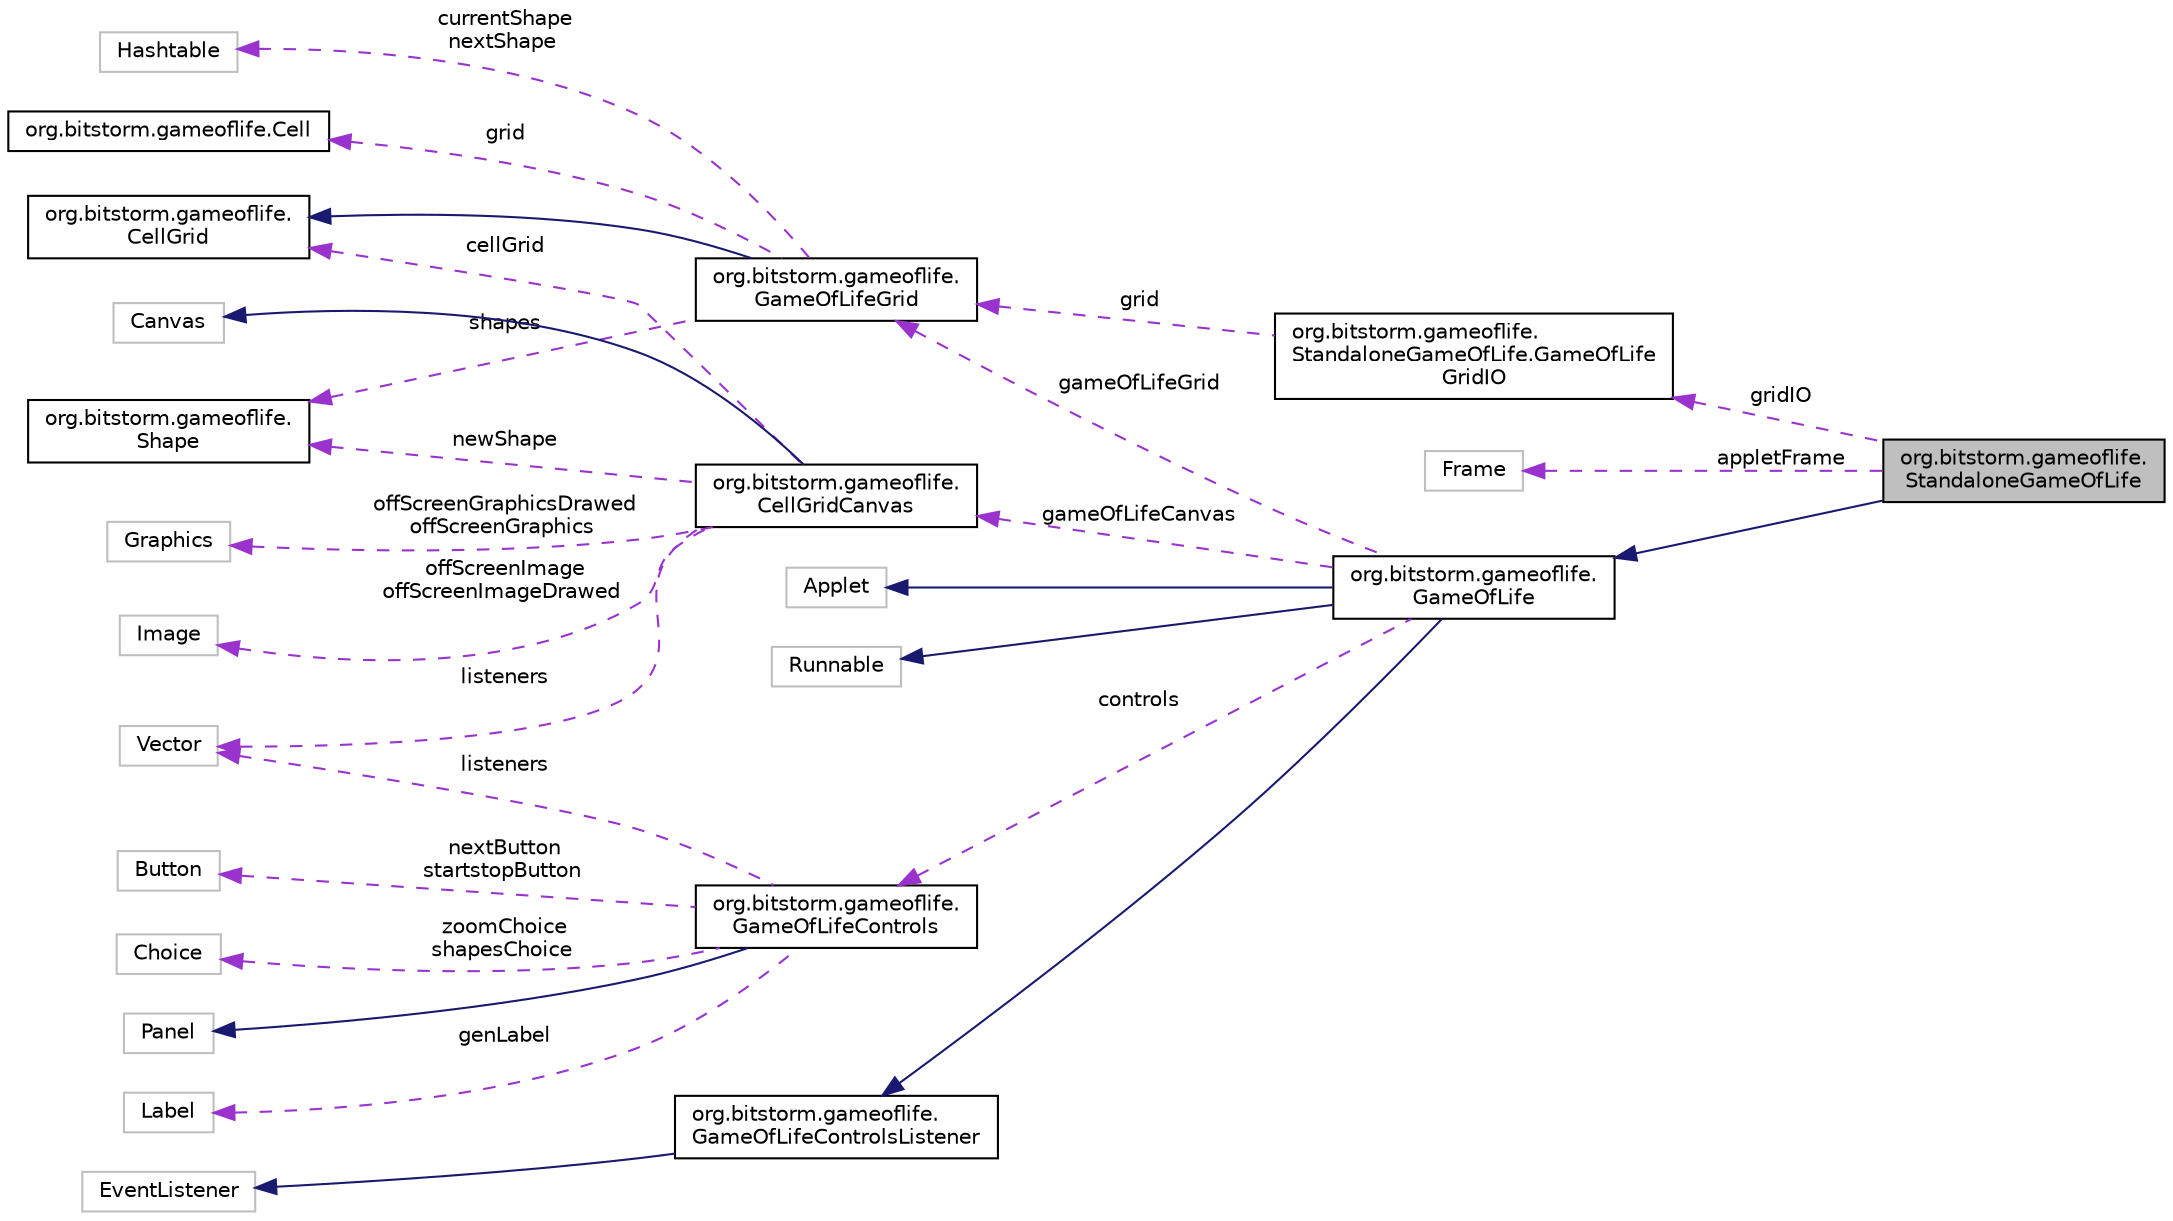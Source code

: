 digraph "org.bitstorm.gameoflife.StandaloneGameOfLife"
{
  edge [fontname="Helvetica",fontsize="10",labelfontname="Helvetica",labelfontsize="10"];
  node [fontname="Helvetica",fontsize="10",shape=record];
  rankdir="LR";
  Node1 [label="org.bitstorm.gameoflife.\lStandaloneGameOfLife",height=0.2,width=0.4,color="black", fillcolor="grey75", style="filled", fontcolor="black"];
  Node2 -> Node1 [dir="back",color="midnightblue",fontsize="10",style="solid",fontname="Helvetica"];
  Node2 [label="org.bitstorm.gameoflife.\lGameOfLife",height=0.2,width=0.4,color="black", fillcolor="white", style="filled",URL="$classorg_1_1bitstorm_1_1gameoflife_1_1GameOfLife.html"];
  Node3 -> Node2 [dir="back",color="midnightblue",fontsize="10",style="solid",fontname="Helvetica"];
  Node3 [label="Applet",height=0.2,width=0.4,color="grey75", fillcolor="white", style="filled"];
  Node4 -> Node2 [dir="back",color="midnightblue",fontsize="10",style="solid",fontname="Helvetica"];
  Node4 [label="Runnable",height=0.2,width=0.4,color="grey75", fillcolor="white", style="filled"];
  Node5 -> Node2 [dir="back",color="midnightblue",fontsize="10",style="solid",fontname="Helvetica"];
  Node5 [label="org.bitstorm.gameoflife.\lGameOfLifeControlsListener",height=0.2,width=0.4,color="black", fillcolor="white", style="filled",URL="$interfaceorg_1_1bitstorm_1_1gameoflife_1_1GameOfLifeControlsListener.html"];
  Node6 -> Node5 [dir="back",color="midnightblue",fontsize="10",style="solid",fontname="Helvetica"];
  Node6 [label="EventListener",height=0.2,width=0.4,color="grey75", fillcolor="white", style="filled"];
  Node7 -> Node2 [dir="back",color="darkorchid3",fontsize="10",style="dashed",label=" gameOfLifeGrid" ,fontname="Helvetica"];
  Node7 [label="org.bitstorm.gameoflife.\lGameOfLifeGrid",height=0.2,width=0.4,color="black", fillcolor="white", style="filled",URL="$classorg_1_1bitstorm_1_1gameoflife_1_1GameOfLifeGrid.html"];
  Node8 -> Node7 [dir="back",color="midnightblue",fontsize="10",style="solid",fontname="Helvetica"];
  Node8 [label="org.bitstorm.gameoflife.\lCellGrid",height=0.2,width=0.4,color="black", fillcolor="white", style="filled",URL="$interfaceorg_1_1bitstorm_1_1gameoflife_1_1CellGrid.html"];
  Node9 -> Node7 [dir="back",color="darkorchid3",fontsize="10",style="dashed",label=" currentShape\nnextShape" ,fontname="Helvetica"];
  Node9 [label="Hashtable",height=0.2,width=0.4,color="grey75", fillcolor="white", style="filled"];
  Node10 -> Node7 [dir="back",color="darkorchid3",fontsize="10",style="dashed",label=" shapes" ,fontname="Helvetica"];
  Node10 [label="org.bitstorm.gameoflife.\lShape",height=0.2,width=0.4,color="black", fillcolor="white", style="filled",URL="$classorg_1_1bitstorm_1_1gameoflife_1_1Shape.html"];
  Node11 -> Node7 [dir="back",color="darkorchid3",fontsize="10",style="dashed",label=" grid" ,fontname="Helvetica"];
  Node11 [label="org.bitstorm.gameoflife.Cell",height=0.2,width=0.4,color="black", fillcolor="white", style="filled",URL="$classorg_1_1bitstorm_1_1gameoflife_1_1Cell.html"];
  Node12 -> Node2 [dir="back",color="darkorchid3",fontsize="10",style="dashed",label=" controls" ,fontname="Helvetica"];
  Node12 [label="org.bitstorm.gameoflife.\lGameOfLifeControls",height=0.2,width=0.4,color="black", fillcolor="white", style="filled",URL="$classorg_1_1bitstorm_1_1gameoflife_1_1GameOfLifeControls.html"];
  Node13 -> Node12 [dir="back",color="midnightblue",fontsize="10",style="solid",fontname="Helvetica"];
  Node13 [label="Panel",height=0.2,width=0.4,color="grey75", fillcolor="white", style="filled"];
  Node14 -> Node12 [dir="back",color="darkorchid3",fontsize="10",style="dashed",label=" genLabel" ,fontname="Helvetica"];
  Node14 [label="Label",height=0.2,width=0.4,color="grey75", fillcolor="white", style="filled"];
  Node15 -> Node12 [dir="back",color="darkorchid3",fontsize="10",style="dashed",label=" listeners" ,fontname="Helvetica"];
  Node15 [label="Vector",height=0.2,width=0.4,color="grey75", fillcolor="white", style="filled"];
  Node16 -> Node12 [dir="back",color="darkorchid3",fontsize="10",style="dashed",label=" nextButton\nstartstopButton" ,fontname="Helvetica"];
  Node16 [label="Button",height=0.2,width=0.4,color="grey75", fillcolor="white", style="filled"];
  Node17 -> Node12 [dir="back",color="darkorchid3",fontsize="10",style="dashed",label=" zoomChoice\nshapesChoice" ,fontname="Helvetica"];
  Node17 [label="Choice",height=0.2,width=0.4,color="grey75", fillcolor="white", style="filled"];
  Node18 -> Node2 [dir="back",color="darkorchid3",fontsize="10",style="dashed",label=" gameOfLifeCanvas" ,fontname="Helvetica"];
  Node18 [label="org.bitstorm.gameoflife.\lCellGridCanvas",height=0.2,width=0.4,color="black", fillcolor="white", style="filled",URL="$classorg_1_1bitstorm_1_1gameoflife_1_1CellGridCanvas.html"];
  Node19 -> Node18 [dir="back",color="midnightblue",fontsize="10",style="solid",fontname="Helvetica"];
  Node19 [label="Canvas",height=0.2,width=0.4,color="grey75", fillcolor="white", style="filled"];
  Node8 -> Node18 [dir="back",color="darkorchid3",fontsize="10",style="dashed",label=" cellGrid" ,fontname="Helvetica"];
  Node20 -> Node18 [dir="back",color="darkorchid3",fontsize="10",style="dashed",label=" offScreenGraphicsDrawed\noffScreenGraphics" ,fontname="Helvetica"];
  Node20 [label="Graphics",height=0.2,width=0.4,color="grey75", fillcolor="white", style="filled"];
  Node21 -> Node18 [dir="back",color="darkorchid3",fontsize="10",style="dashed",label=" offScreenImage\noffScreenImageDrawed" ,fontname="Helvetica"];
  Node21 [label="Image",height=0.2,width=0.4,color="grey75", fillcolor="white", style="filled"];
  Node15 -> Node18 [dir="back",color="darkorchid3",fontsize="10",style="dashed",label=" listeners" ,fontname="Helvetica"];
  Node10 -> Node18 [dir="back",color="darkorchid3",fontsize="10",style="dashed",label=" newShape" ,fontname="Helvetica"];
  Node22 -> Node1 [dir="back",color="darkorchid3",fontsize="10",style="dashed",label=" appletFrame" ,fontname="Helvetica"];
  Node22 [label="Frame",height=0.2,width=0.4,color="grey75", fillcolor="white", style="filled"];
  Node23 -> Node1 [dir="back",color="darkorchid3",fontsize="10",style="dashed",label=" gridIO" ,fontname="Helvetica"];
  Node23 [label="org.bitstorm.gameoflife.\lStandaloneGameOfLife.GameOfLife\lGridIO",height=0.2,width=0.4,color="black", fillcolor="white", style="filled",URL="$classorg_1_1bitstorm_1_1gameoflife_1_1StandaloneGameOfLife_1_1GameOfLifeGridIO.html"];
  Node7 -> Node23 [dir="back",color="darkorchid3",fontsize="10",style="dashed",label=" grid" ,fontname="Helvetica"];
}

